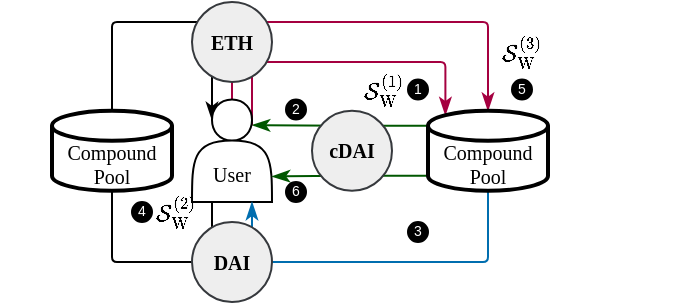 <mxfile version="22.0.3" type="device">
  <diagram id="GUxEJdWFkQ5Y1Z3yI3_n" name="dex_agg_chain">
    <mxGraphModel dx="844" dy="257" grid="1" gridSize="10" guides="1" tooltips="1" connect="1" arrows="1" fold="1" page="1" pageScale="1" pageWidth="130" pageHeight="150" math="1" shadow="0">
      <root>
        <mxCell id="0" />
        <mxCell id="1" parent="0" />
        <mxCell id="KAM6tXVUPyQemzaOSMBD-19" style="edgeStyle=orthogonalEdgeStyle;rounded=1;orthogonalLoop=1;jettySize=auto;html=1;exitX=0.5;exitY=0;exitDx=0;exitDy=0;entryX=0.5;entryY=0;entryDx=0;entryDy=0;entryPerimeter=0;endArrow=classicThin;endFill=1;arcSize=5;fillColor=#d80073;strokeColor=#A50040;" edge="1" parent="1" source="nBqxjyZSAqmiugvEhESZ-1" target="6Lm5Y_GZ7VoUYkAefaGX-1">
          <mxGeometry relative="1" as="geometry">
            <Array as="points">
              <mxPoint x="-170" y="10" />
              <mxPoint x="-42" y="10" />
            </Array>
          </mxGeometry>
        </mxCell>
        <mxCell id="KAM6tXVUPyQemzaOSMBD-17" style="edgeStyle=orthogonalEdgeStyle;rounded=1;orthogonalLoop=1;jettySize=auto;html=1;exitX=0.25;exitY=1;exitDx=0;exitDy=0;entryX=0.25;entryY=0.2;entryDx=0;entryDy=0;entryPerimeter=0;endArrow=classicThin;endFill=1;arcSize=5;" edge="1" parent="1" source="nBqxjyZSAqmiugvEhESZ-1" target="nBqxjyZSAqmiugvEhESZ-1">
          <mxGeometry relative="1" as="geometry">
            <Array as="points">
              <mxPoint x="-180" y="130" />
              <mxPoint x="-230" y="130" />
              <mxPoint x="-230" y="10" />
              <mxPoint x="-180" y="10" />
            </Array>
          </mxGeometry>
        </mxCell>
        <mxCell id="KAM6tXVUPyQemzaOSMBD-11" style="edgeStyle=orthogonalEdgeStyle;rounded=1;orthogonalLoop=1;jettySize=auto;html=1;exitX=0;exitY=0;exitDx=0;exitDy=7.5;exitPerimeter=0;entryX=0.75;entryY=0.25;entryDx=0;entryDy=0;entryPerimeter=0;endArrow=classicThin;endFill=1;arcSize=5;fillColor=#008a00;strokeColor=#005700;" edge="1" parent="1" source="6Lm5Y_GZ7VoUYkAefaGX-1" target="nBqxjyZSAqmiugvEhESZ-1">
          <mxGeometry relative="1" as="geometry" />
        </mxCell>
        <mxCell id="KAM6tXVUPyQemzaOSMBD-10" style="edgeStyle=orthogonalEdgeStyle;rounded=1;orthogonalLoop=1;jettySize=auto;html=1;exitX=0.75;exitY=0.25;exitDx=0;exitDy=0;exitPerimeter=0;entryX=0.145;entryY=0;entryDx=0;entryDy=2.175;entryPerimeter=0;endArrow=classicThin;endFill=1;arcSize=5;fillColor=#d80073;strokeColor=#A50040;" edge="1" parent="1" source="nBqxjyZSAqmiugvEhESZ-1" target="6Lm5Y_GZ7VoUYkAefaGX-1">
          <mxGeometry relative="1" as="geometry">
            <Array as="points">
              <mxPoint x="-160" y="30" />
              <mxPoint x="-63" y="30" />
            </Array>
          </mxGeometry>
        </mxCell>
        <mxCell id="nBqxjyZSAqmiugvEhESZ-1" value="&lt;font style=&quot;font-size: 10px;&quot;&gt;&lt;br&gt;&lt;font style=&quot;font-size: 10px;&quot;&gt;&lt;br&gt;User&lt;/font&gt;&lt;/font&gt;" style="shape=actor;whiteSpace=wrap;html=1;fontSize=10;fontFamily=Times New Roman;verticalAlign=middle;" parent="1" vertex="1">
          <mxGeometry x="-190" y="48.75" width="40" height="51.25" as="geometry" />
        </mxCell>
        <mxCell id="KAM6tXVUPyQemzaOSMBD-14" style="edgeStyle=orthogonalEdgeStyle;rounded=1;orthogonalLoop=1;jettySize=auto;html=1;exitX=0.5;exitY=1;exitDx=0;exitDy=0;exitPerimeter=0;entryX=0.75;entryY=1;entryDx=0;entryDy=0;endArrow=classicThin;endFill=1;arcSize=5;fillColor=#1ba1e2;strokeColor=#006EAF;" edge="1" parent="1" source="6Lm5Y_GZ7VoUYkAefaGX-1" target="nBqxjyZSAqmiugvEhESZ-1">
          <mxGeometry relative="1" as="geometry">
            <Array as="points">
              <mxPoint x="-42" y="130" />
              <mxPoint x="-160" y="130" />
            </Array>
          </mxGeometry>
        </mxCell>
        <mxCell id="KAM6tXVUPyQemzaOSMBD-20" style="edgeStyle=orthogonalEdgeStyle;rounded=1;orthogonalLoop=1;jettySize=auto;html=1;exitX=0;exitY=1;exitDx=0;exitDy=-7.5;exitPerimeter=0;entryX=1;entryY=0.75;entryDx=0;entryDy=0;endArrow=classicThin;endFill=1;arcSize=5;fillColor=#008a00;strokeColor=#005700;" edge="1" parent="1" source="6Lm5Y_GZ7VoUYkAefaGX-1" target="nBqxjyZSAqmiugvEhESZ-1">
          <mxGeometry relative="1" as="geometry" />
        </mxCell>
        <mxCell id="6Lm5Y_GZ7VoUYkAefaGX-1" value="Compound&lt;br&gt;Pool" style="shape=cylinder3;whiteSpace=wrap;html=1;boundedLbl=1;backgroundOutline=1;size=7.5;strokeWidth=2;fontFamily=Times New Roman;fontSize=10;fontStyle=0" parent="1" vertex="1">
          <mxGeometry x="-72" y="54.38" width="60" height="40" as="geometry" />
        </mxCell>
        <mxCell id="EHTDADabwSFeFDYLKWJk-1" value="&lt;b style=&quot;font-size: 10px;&quot;&gt;ETH&lt;/b&gt;" style="ellipse;whiteSpace=wrap;html=1;aspect=fixed;labelBackgroundColor=none;labelBorderColor=none;fillColor=#eeeeee;strokeColor=#36393d;fontSize=10;fontFamily=Times New Roman;" parent="1" vertex="1">
          <mxGeometry x="-190" width="40" height="40" as="geometry" />
        </mxCell>
        <mxCell id="VNqc0J1lcE_MyhKkxBeR-1" value="&lt;b&gt;cDAI&lt;/b&gt;" style="ellipse;whiteSpace=wrap;html=1;aspect=fixed;labelBackgroundColor=none;labelBorderColor=none;fillColor=#eeeeee;strokeColor=#36393d;fontSize=10;fontFamily=Times New Roman;" parent="1" vertex="1">
          <mxGeometry x="-130" y="54.38" width="40" height="40" as="geometry" />
        </mxCell>
        <mxCell id="vJIfzhqlRzns5ZVLxd_G-1" value="$$\mathcal{S}_{\textnormal{W}}^{(1)}$$" style="text;html=1;strokeColor=none;fillColor=none;align=center;verticalAlign=middle;whiteSpace=wrap;rounded=0;fontStyle=0;fontSize=10;" parent="1" vertex="1">
          <mxGeometry x="-106" y="38.75" width="24" height="10" as="geometry" />
        </mxCell>
        <mxCell id="XhvYsYNJD10kPRpsODgj-1" value="&lt;p style=&quot;line-height: 270%;&quot;&gt;1&lt;/p&gt;" style="ellipse;whiteSpace=wrap;html=1;aspect=fixed;fontSize=7;labelBackgroundColor=none;fontColor=#FFFFFF;fillColor=#000000;align=center;" parent="1" vertex="1">
          <mxGeometry x="-82" y="38.75" width="10" height="10" as="geometry" />
        </mxCell>
        <mxCell id="2xkSNjswD9UhOEGoZIQ9-6" value="&lt;p style=&quot;line-height: 270%;&quot;&gt;2&lt;/p&gt;" style="ellipse;whiteSpace=wrap;html=1;aspect=fixed;fontSize=7;labelBackgroundColor=none;fontColor=#FFFFFF;fillColor=#000000;align=center;" parent="1" vertex="1">
          <mxGeometry x="-143" y="48.75" width="10" height="10" as="geometry" />
        </mxCell>
        <mxCell id="2xkSNjswD9UhOEGoZIQ9-9" value="&lt;p style=&quot;line-height: 270%;&quot;&gt;3&lt;/p&gt;" style="ellipse;whiteSpace=wrap;html=1;aspect=fixed;fontSize=7;labelBackgroundColor=none;fontColor=#FFFFFF;fillColor=#000000;align=center;" parent="1" vertex="1">
          <mxGeometry x="-82" y="110" width="10" height="10" as="geometry" />
        </mxCell>
        <mxCell id="2xkSNjswD9UhOEGoZIQ9-10" value="&lt;p style=&quot;line-height: 270%;&quot;&gt;4&lt;/p&gt;" style="ellipse;whiteSpace=wrap;html=1;aspect=fixed;fontSize=7;labelBackgroundColor=none;fontColor=#FFFFFF;fillColor=#000000;align=center;" parent="1" vertex="1">
          <mxGeometry x="-220" y="100" width="10" height="10" as="geometry" />
        </mxCell>
        <mxCell id="pSTLvtJ6N-k_h_3kzANq-1" value="&lt;b style=&quot;font-size: 10px;&quot;&gt;DAI&lt;/b&gt;" style="ellipse;whiteSpace=wrap;html=1;aspect=fixed;labelBackgroundColor=none;labelBorderColor=none;fillColor=#eeeeee;strokeColor=#36393d;fontSize=10;fontFamily=Times New Roman;" parent="1" vertex="1">
          <mxGeometry x="-190" y="110" width="40" height="40" as="geometry" />
        </mxCell>
        <mxCell id="KAM6tXVUPyQemzaOSMBD-3" value="Compound&lt;br&gt;Pool" style="shape=cylinder3;whiteSpace=wrap;html=1;boundedLbl=1;backgroundOutline=1;size=7.5;strokeWidth=2;fontFamily=Times New Roman;fontSize=10;fontStyle=0" vertex="1" parent="1">
          <mxGeometry x="-260" y="54.38" width="60" height="40" as="geometry" />
        </mxCell>
        <mxCell id="KAM6tXVUPyQemzaOSMBD-8" value="$$\mathcal{S}_{\textnormal{W}}^{(2)}$$" style="text;html=1;strokeColor=none;fillColor=none;align=center;verticalAlign=middle;whiteSpace=wrap;rounded=0;fontStyle=0;fontSize=10;" vertex="1" parent="1">
          <mxGeometry x="-210" y="100" width="24" height="10" as="geometry" />
        </mxCell>
        <mxCell id="KAM6tXVUPyQemzaOSMBD-9" value="$$\mathcal{S}_{\textnormal{W}}^{(3)}$$" style="text;html=1;strokeColor=none;fillColor=none;align=center;verticalAlign=middle;whiteSpace=wrap;rounded=0;fontStyle=0;fontSize=10;" vertex="1" parent="1">
          <mxGeometry x="-37" y="20" width="24" height="10" as="geometry" />
        </mxCell>
        <mxCell id="KAM6tXVUPyQemzaOSMBD-24" value="&lt;p style=&quot;line-height: 270%;&quot;&gt;5&lt;/p&gt;" style="ellipse;whiteSpace=wrap;html=1;aspect=fixed;fontSize=7;labelBackgroundColor=none;fontColor=#FFFFFF;fillColor=#000000;align=center;" vertex="1" parent="1">
          <mxGeometry x="-30" y="38.75" width="10" height="10" as="geometry" />
        </mxCell>
        <mxCell id="KAM6tXVUPyQemzaOSMBD-26" value="&lt;p style=&quot;line-height: 270%;&quot;&gt;6&lt;/p&gt;" style="ellipse;whiteSpace=wrap;html=1;aspect=fixed;fontSize=7;labelBackgroundColor=none;fontColor=#FFFFFF;fillColor=#000000;align=center;" vertex="1" parent="1">
          <mxGeometry x="-143" y="90" width="10" height="10" as="geometry" />
        </mxCell>
        <mxCell id="KAM6tXVUPyQemzaOSMBD-28" style="edgeStyle=orthogonalEdgeStyle;rounded=0;orthogonalLoop=1;jettySize=auto;html=1;exitX=0.5;exitY=1;exitDx=0;exitDy=0;" edge="1" parent="1" source="2xkSNjswD9UhOEGoZIQ9-9" target="2xkSNjswD9UhOEGoZIQ9-9">
          <mxGeometry relative="1" as="geometry" />
        </mxCell>
      </root>
    </mxGraphModel>
  </diagram>
</mxfile>
